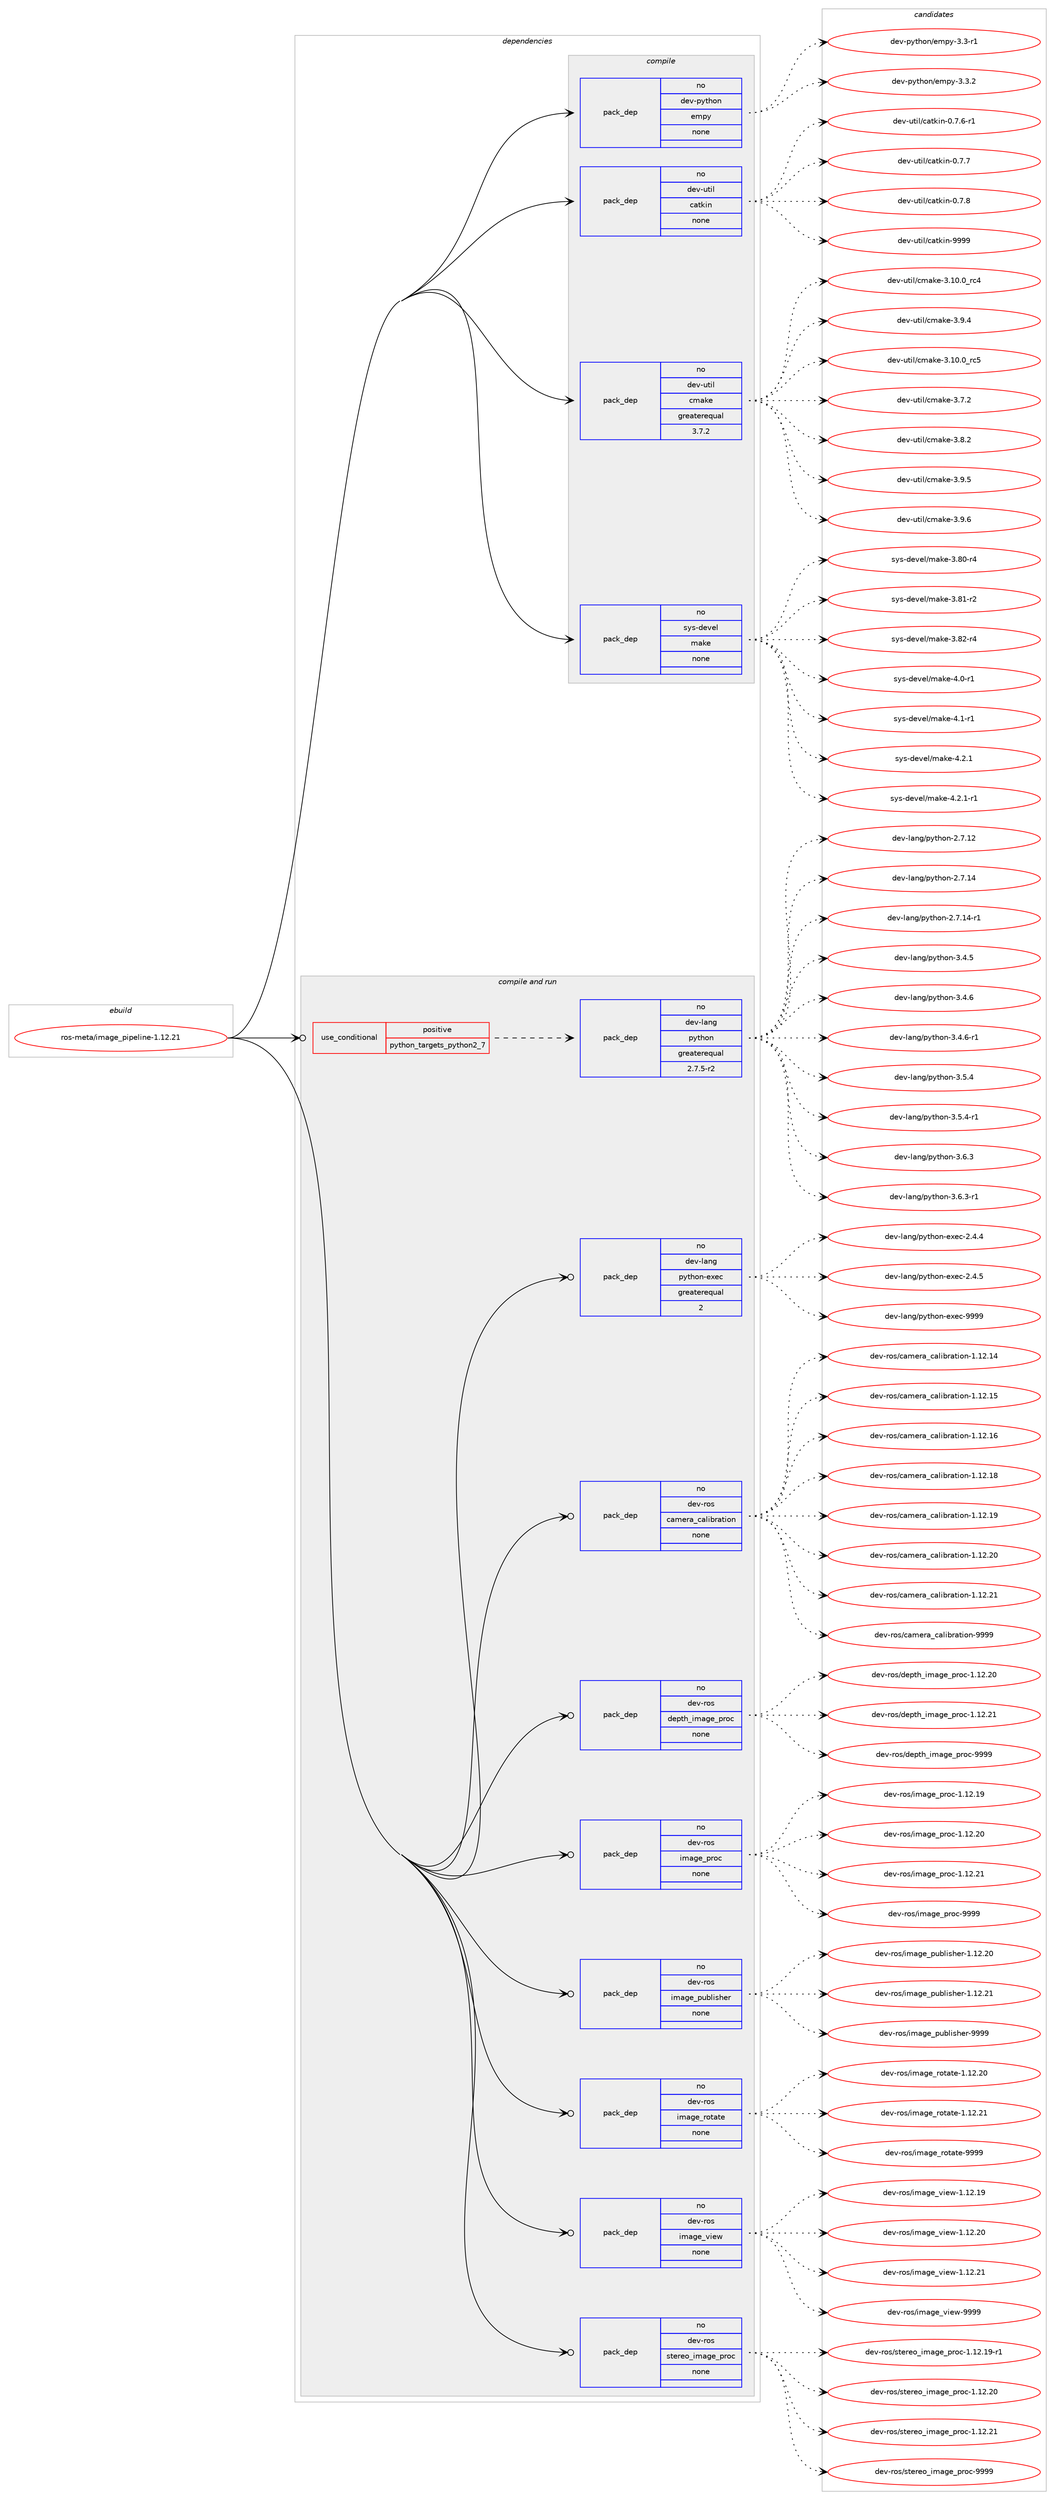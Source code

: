 digraph prolog {

# *************
# Graph options
# *************

newrank=true;
concentrate=true;
compound=true;
graph [rankdir=LR,fontname=Helvetica,fontsize=10,ranksep=1.5];#, ranksep=2.5, nodesep=0.2];
edge  [arrowhead=vee];
node  [fontname=Helvetica,fontsize=10];

# **********
# The ebuild
# **********

subgraph cluster_leftcol {
color=gray;
rank=same;
label=<<i>ebuild</i>>;
id [label="ros-meta/image_pipeline-1.12.21", color=red, width=4, href="../ros-meta/image_pipeline-1.12.21.svg"];
}

# ****************
# The dependencies
# ****************

subgraph cluster_midcol {
color=gray;
label=<<i>dependencies</i>>;
subgraph cluster_compile {
fillcolor="#eeeeee";
style=filled;
label=<<i>compile</i>>;
subgraph pack1140 {
dependency1605 [label=<<TABLE BORDER="0" CELLBORDER="1" CELLSPACING="0" CELLPADDING="4" WIDTH="220"><TR><TD ROWSPAN="6" CELLPADDING="30">pack_dep</TD></TR><TR><TD WIDTH="110">no</TD></TR><TR><TD>dev-python</TD></TR><TR><TD>empy</TD></TR><TR><TD>none</TD></TR><TR><TD></TD></TR></TABLE>>, shape=none, color=blue];
}
id:e -> dependency1605:w [weight=20,style="solid",arrowhead="vee"];
subgraph pack1141 {
dependency1606 [label=<<TABLE BORDER="0" CELLBORDER="1" CELLSPACING="0" CELLPADDING="4" WIDTH="220"><TR><TD ROWSPAN="6" CELLPADDING="30">pack_dep</TD></TR><TR><TD WIDTH="110">no</TD></TR><TR><TD>dev-util</TD></TR><TR><TD>catkin</TD></TR><TR><TD>none</TD></TR><TR><TD></TD></TR></TABLE>>, shape=none, color=blue];
}
id:e -> dependency1606:w [weight=20,style="solid",arrowhead="vee"];
subgraph pack1142 {
dependency1607 [label=<<TABLE BORDER="0" CELLBORDER="1" CELLSPACING="0" CELLPADDING="4" WIDTH="220"><TR><TD ROWSPAN="6" CELLPADDING="30">pack_dep</TD></TR><TR><TD WIDTH="110">no</TD></TR><TR><TD>dev-util</TD></TR><TR><TD>cmake</TD></TR><TR><TD>greaterequal</TD></TR><TR><TD>3.7.2</TD></TR></TABLE>>, shape=none, color=blue];
}
id:e -> dependency1607:w [weight=20,style="solid",arrowhead="vee"];
subgraph pack1143 {
dependency1608 [label=<<TABLE BORDER="0" CELLBORDER="1" CELLSPACING="0" CELLPADDING="4" WIDTH="220"><TR><TD ROWSPAN="6" CELLPADDING="30">pack_dep</TD></TR><TR><TD WIDTH="110">no</TD></TR><TR><TD>sys-devel</TD></TR><TR><TD>make</TD></TR><TR><TD>none</TD></TR><TR><TD></TD></TR></TABLE>>, shape=none, color=blue];
}
id:e -> dependency1608:w [weight=20,style="solid",arrowhead="vee"];
}
subgraph cluster_compileandrun {
fillcolor="#eeeeee";
style=filled;
label=<<i>compile and run</i>>;
subgraph cond449 {
dependency1609 [label=<<TABLE BORDER="0" CELLBORDER="1" CELLSPACING="0" CELLPADDING="4"><TR><TD ROWSPAN="3" CELLPADDING="10">use_conditional</TD></TR><TR><TD>positive</TD></TR><TR><TD>python_targets_python2_7</TD></TR></TABLE>>, shape=none, color=red];
subgraph pack1144 {
dependency1610 [label=<<TABLE BORDER="0" CELLBORDER="1" CELLSPACING="0" CELLPADDING="4" WIDTH="220"><TR><TD ROWSPAN="6" CELLPADDING="30">pack_dep</TD></TR><TR><TD WIDTH="110">no</TD></TR><TR><TD>dev-lang</TD></TR><TR><TD>python</TD></TR><TR><TD>greaterequal</TD></TR><TR><TD>2.7.5-r2</TD></TR></TABLE>>, shape=none, color=blue];
}
dependency1609:e -> dependency1610:w [weight=20,style="dashed",arrowhead="vee"];
}
id:e -> dependency1609:w [weight=20,style="solid",arrowhead="odotvee"];
subgraph pack1145 {
dependency1611 [label=<<TABLE BORDER="0" CELLBORDER="1" CELLSPACING="0" CELLPADDING="4" WIDTH="220"><TR><TD ROWSPAN="6" CELLPADDING="30">pack_dep</TD></TR><TR><TD WIDTH="110">no</TD></TR><TR><TD>dev-lang</TD></TR><TR><TD>python-exec</TD></TR><TR><TD>greaterequal</TD></TR><TR><TD>2</TD></TR></TABLE>>, shape=none, color=blue];
}
id:e -> dependency1611:w [weight=20,style="solid",arrowhead="odotvee"];
subgraph pack1146 {
dependency1612 [label=<<TABLE BORDER="0" CELLBORDER="1" CELLSPACING="0" CELLPADDING="4" WIDTH="220"><TR><TD ROWSPAN="6" CELLPADDING="30">pack_dep</TD></TR><TR><TD WIDTH="110">no</TD></TR><TR><TD>dev-ros</TD></TR><TR><TD>camera_calibration</TD></TR><TR><TD>none</TD></TR><TR><TD></TD></TR></TABLE>>, shape=none, color=blue];
}
id:e -> dependency1612:w [weight=20,style="solid",arrowhead="odotvee"];
subgraph pack1147 {
dependency1613 [label=<<TABLE BORDER="0" CELLBORDER="1" CELLSPACING="0" CELLPADDING="4" WIDTH="220"><TR><TD ROWSPAN="6" CELLPADDING="30">pack_dep</TD></TR><TR><TD WIDTH="110">no</TD></TR><TR><TD>dev-ros</TD></TR><TR><TD>depth_image_proc</TD></TR><TR><TD>none</TD></TR><TR><TD></TD></TR></TABLE>>, shape=none, color=blue];
}
id:e -> dependency1613:w [weight=20,style="solid",arrowhead="odotvee"];
subgraph pack1148 {
dependency1614 [label=<<TABLE BORDER="0" CELLBORDER="1" CELLSPACING="0" CELLPADDING="4" WIDTH="220"><TR><TD ROWSPAN="6" CELLPADDING="30">pack_dep</TD></TR><TR><TD WIDTH="110">no</TD></TR><TR><TD>dev-ros</TD></TR><TR><TD>image_proc</TD></TR><TR><TD>none</TD></TR><TR><TD></TD></TR></TABLE>>, shape=none, color=blue];
}
id:e -> dependency1614:w [weight=20,style="solid",arrowhead="odotvee"];
subgraph pack1149 {
dependency1615 [label=<<TABLE BORDER="0" CELLBORDER="1" CELLSPACING="0" CELLPADDING="4" WIDTH="220"><TR><TD ROWSPAN="6" CELLPADDING="30">pack_dep</TD></TR><TR><TD WIDTH="110">no</TD></TR><TR><TD>dev-ros</TD></TR><TR><TD>image_publisher</TD></TR><TR><TD>none</TD></TR><TR><TD></TD></TR></TABLE>>, shape=none, color=blue];
}
id:e -> dependency1615:w [weight=20,style="solid",arrowhead="odotvee"];
subgraph pack1150 {
dependency1616 [label=<<TABLE BORDER="0" CELLBORDER="1" CELLSPACING="0" CELLPADDING="4" WIDTH="220"><TR><TD ROWSPAN="6" CELLPADDING="30">pack_dep</TD></TR><TR><TD WIDTH="110">no</TD></TR><TR><TD>dev-ros</TD></TR><TR><TD>image_rotate</TD></TR><TR><TD>none</TD></TR><TR><TD></TD></TR></TABLE>>, shape=none, color=blue];
}
id:e -> dependency1616:w [weight=20,style="solid",arrowhead="odotvee"];
subgraph pack1151 {
dependency1617 [label=<<TABLE BORDER="0" CELLBORDER="1" CELLSPACING="0" CELLPADDING="4" WIDTH="220"><TR><TD ROWSPAN="6" CELLPADDING="30">pack_dep</TD></TR><TR><TD WIDTH="110">no</TD></TR><TR><TD>dev-ros</TD></TR><TR><TD>image_view</TD></TR><TR><TD>none</TD></TR><TR><TD></TD></TR></TABLE>>, shape=none, color=blue];
}
id:e -> dependency1617:w [weight=20,style="solid",arrowhead="odotvee"];
subgraph pack1152 {
dependency1618 [label=<<TABLE BORDER="0" CELLBORDER="1" CELLSPACING="0" CELLPADDING="4" WIDTH="220"><TR><TD ROWSPAN="6" CELLPADDING="30">pack_dep</TD></TR><TR><TD WIDTH="110">no</TD></TR><TR><TD>dev-ros</TD></TR><TR><TD>stereo_image_proc</TD></TR><TR><TD>none</TD></TR><TR><TD></TD></TR></TABLE>>, shape=none, color=blue];
}
id:e -> dependency1618:w [weight=20,style="solid",arrowhead="odotvee"];
}
subgraph cluster_run {
fillcolor="#eeeeee";
style=filled;
label=<<i>run</i>>;
}
}

# **************
# The candidates
# **************

subgraph cluster_choices {
rank=same;
color=gray;
label=<<i>candidates</i>>;

subgraph choice1140 {
color=black;
nodesep=1;
choice1001011184511212111610411111047101109112121455146514511449 [label="dev-python/empy-3.3-r1", color=red, width=4,href="../dev-python/empy-3.3-r1.svg"];
choice1001011184511212111610411111047101109112121455146514650 [label="dev-python/empy-3.3.2", color=red, width=4,href="../dev-python/empy-3.3.2.svg"];
dependency1605:e -> choice1001011184511212111610411111047101109112121455146514511449:w [style=dotted,weight="100"];
dependency1605:e -> choice1001011184511212111610411111047101109112121455146514650:w [style=dotted,weight="100"];
}
subgraph choice1141 {
color=black;
nodesep=1;
choice100101118451171161051084799971161071051104548465546544511449 [label="dev-util/catkin-0.7.6-r1", color=red, width=4,href="../dev-util/catkin-0.7.6-r1.svg"];
choice10010111845117116105108479997116107105110454846554655 [label="dev-util/catkin-0.7.7", color=red, width=4,href="../dev-util/catkin-0.7.7.svg"];
choice10010111845117116105108479997116107105110454846554656 [label="dev-util/catkin-0.7.8", color=red, width=4,href="../dev-util/catkin-0.7.8.svg"];
choice100101118451171161051084799971161071051104557575757 [label="dev-util/catkin-9999", color=red, width=4,href="../dev-util/catkin-9999.svg"];
dependency1606:e -> choice100101118451171161051084799971161071051104548465546544511449:w [style=dotted,weight="100"];
dependency1606:e -> choice10010111845117116105108479997116107105110454846554655:w [style=dotted,weight="100"];
dependency1606:e -> choice10010111845117116105108479997116107105110454846554656:w [style=dotted,weight="100"];
dependency1606:e -> choice100101118451171161051084799971161071051104557575757:w [style=dotted,weight="100"];
}
subgraph choice1142 {
color=black;
nodesep=1;
choice1001011184511711610510847991099710710145514649484648951149952 [label="dev-util/cmake-3.10.0_rc4", color=red, width=4,href="../dev-util/cmake-3.10.0_rc4.svg"];
choice10010111845117116105108479910997107101455146574652 [label="dev-util/cmake-3.9.4", color=red, width=4,href="../dev-util/cmake-3.9.4.svg"];
choice1001011184511711610510847991099710710145514649484648951149953 [label="dev-util/cmake-3.10.0_rc5", color=red, width=4,href="../dev-util/cmake-3.10.0_rc5.svg"];
choice10010111845117116105108479910997107101455146554650 [label="dev-util/cmake-3.7.2", color=red, width=4,href="../dev-util/cmake-3.7.2.svg"];
choice10010111845117116105108479910997107101455146564650 [label="dev-util/cmake-3.8.2", color=red, width=4,href="../dev-util/cmake-3.8.2.svg"];
choice10010111845117116105108479910997107101455146574653 [label="dev-util/cmake-3.9.5", color=red, width=4,href="../dev-util/cmake-3.9.5.svg"];
choice10010111845117116105108479910997107101455146574654 [label="dev-util/cmake-3.9.6", color=red, width=4,href="../dev-util/cmake-3.9.6.svg"];
dependency1607:e -> choice1001011184511711610510847991099710710145514649484648951149952:w [style=dotted,weight="100"];
dependency1607:e -> choice10010111845117116105108479910997107101455146574652:w [style=dotted,weight="100"];
dependency1607:e -> choice1001011184511711610510847991099710710145514649484648951149953:w [style=dotted,weight="100"];
dependency1607:e -> choice10010111845117116105108479910997107101455146554650:w [style=dotted,weight="100"];
dependency1607:e -> choice10010111845117116105108479910997107101455146564650:w [style=dotted,weight="100"];
dependency1607:e -> choice10010111845117116105108479910997107101455146574653:w [style=dotted,weight="100"];
dependency1607:e -> choice10010111845117116105108479910997107101455146574654:w [style=dotted,weight="100"];
}
subgraph choice1143 {
color=black;
nodesep=1;
choice11512111545100101118101108471099710710145514656484511452 [label="sys-devel/make-3.80-r4", color=red, width=4,href="../sys-devel/make-3.80-r4.svg"];
choice11512111545100101118101108471099710710145514656494511450 [label="sys-devel/make-3.81-r2", color=red, width=4,href="../sys-devel/make-3.81-r2.svg"];
choice11512111545100101118101108471099710710145514656504511452 [label="sys-devel/make-3.82-r4", color=red, width=4,href="../sys-devel/make-3.82-r4.svg"];
choice115121115451001011181011084710997107101455246484511449 [label="sys-devel/make-4.0-r1", color=red, width=4,href="../sys-devel/make-4.0-r1.svg"];
choice115121115451001011181011084710997107101455246494511449 [label="sys-devel/make-4.1-r1", color=red, width=4,href="../sys-devel/make-4.1-r1.svg"];
choice115121115451001011181011084710997107101455246504649 [label="sys-devel/make-4.2.1", color=red, width=4,href="../sys-devel/make-4.2.1.svg"];
choice1151211154510010111810110847109971071014552465046494511449 [label="sys-devel/make-4.2.1-r1", color=red, width=4,href="../sys-devel/make-4.2.1-r1.svg"];
dependency1608:e -> choice11512111545100101118101108471099710710145514656484511452:w [style=dotted,weight="100"];
dependency1608:e -> choice11512111545100101118101108471099710710145514656494511450:w [style=dotted,weight="100"];
dependency1608:e -> choice11512111545100101118101108471099710710145514656504511452:w [style=dotted,weight="100"];
dependency1608:e -> choice115121115451001011181011084710997107101455246484511449:w [style=dotted,weight="100"];
dependency1608:e -> choice115121115451001011181011084710997107101455246494511449:w [style=dotted,weight="100"];
dependency1608:e -> choice115121115451001011181011084710997107101455246504649:w [style=dotted,weight="100"];
dependency1608:e -> choice1151211154510010111810110847109971071014552465046494511449:w [style=dotted,weight="100"];
}
subgraph choice1144 {
color=black;
nodesep=1;
choice10010111845108971101034711212111610411111045504655464950 [label="dev-lang/python-2.7.12", color=red, width=4,href="../dev-lang/python-2.7.12.svg"];
choice10010111845108971101034711212111610411111045504655464952 [label="dev-lang/python-2.7.14", color=red, width=4,href="../dev-lang/python-2.7.14.svg"];
choice100101118451089711010347112121116104111110455046554649524511449 [label="dev-lang/python-2.7.14-r1", color=red, width=4,href="../dev-lang/python-2.7.14-r1.svg"];
choice100101118451089711010347112121116104111110455146524653 [label="dev-lang/python-3.4.5", color=red, width=4,href="../dev-lang/python-3.4.5.svg"];
choice100101118451089711010347112121116104111110455146524654 [label="dev-lang/python-3.4.6", color=red, width=4,href="../dev-lang/python-3.4.6.svg"];
choice1001011184510897110103471121211161041111104551465246544511449 [label="dev-lang/python-3.4.6-r1", color=red, width=4,href="../dev-lang/python-3.4.6-r1.svg"];
choice100101118451089711010347112121116104111110455146534652 [label="dev-lang/python-3.5.4", color=red, width=4,href="../dev-lang/python-3.5.4.svg"];
choice1001011184510897110103471121211161041111104551465346524511449 [label="dev-lang/python-3.5.4-r1", color=red, width=4,href="../dev-lang/python-3.5.4-r1.svg"];
choice100101118451089711010347112121116104111110455146544651 [label="dev-lang/python-3.6.3", color=red, width=4,href="../dev-lang/python-3.6.3.svg"];
choice1001011184510897110103471121211161041111104551465446514511449 [label="dev-lang/python-3.6.3-r1", color=red, width=4,href="../dev-lang/python-3.6.3-r1.svg"];
dependency1610:e -> choice10010111845108971101034711212111610411111045504655464950:w [style=dotted,weight="100"];
dependency1610:e -> choice10010111845108971101034711212111610411111045504655464952:w [style=dotted,weight="100"];
dependency1610:e -> choice100101118451089711010347112121116104111110455046554649524511449:w [style=dotted,weight="100"];
dependency1610:e -> choice100101118451089711010347112121116104111110455146524653:w [style=dotted,weight="100"];
dependency1610:e -> choice100101118451089711010347112121116104111110455146524654:w [style=dotted,weight="100"];
dependency1610:e -> choice1001011184510897110103471121211161041111104551465246544511449:w [style=dotted,weight="100"];
dependency1610:e -> choice100101118451089711010347112121116104111110455146534652:w [style=dotted,weight="100"];
dependency1610:e -> choice1001011184510897110103471121211161041111104551465346524511449:w [style=dotted,weight="100"];
dependency1610:e -> choice100101118451089711010347112121116104111110455146544651:w [style=dotted,weight="100"];
dependency1610:e -> choice1001011184510897110103471121211161041111104551465446514511449:w [style=dotted,weight="100"];
}
subgraph choice1145 {
color=black;
nodesep=1;
choice1001011184510897110103471121211161041111104510112010199455046524652 [label="dev-lang/python-exec-2.4.4", color=red, width=4,href="../dev-lang/python-exec-2.4.4.svg"];
choice1001011184510897110103471121211161041111104510112010199455046524653 [label="dev-lang/python-exec-2.4.5", color=red, width=4,href="../dev-lang/python-exec-2.4.5.svg"];
choice10010111845108971101034711212111610411111045101120101994557575757 [label="dev-lang/python-exec-9999", color=red, width=4,href="../dev-lang/python-exec-9999.svg"];
dependency1611:e -> choice1001011184510897110103471121211161041111104510112010199455046524652:w [style=dotted,weight="100"];
dependency1611:e -> choice1001011184510897110103471121211161041111104510112010199455046524653:w [style=dotted,weight="100"];
dependency1611:e -> choice10010111845108971101034711212111610411111045101120101994557575757:w [style=dotted,weight="100"];
}
subgraph choice1146 {
color=black;
nodesep=1;
choice100101118451141111154799971091011149795999710810598114971161051111104549464950464952 [label="dev-ros/camera_calibration-1.12.14", color=red, width=4,href="../dev-ros/camera_calibration-1.12.14.svg"];
choice100101118451141111154799971091011149795999710810598114971161051111104549464950464953 [label="dev-ros/camera_calibration-1.12.15", color=red, width=4,href="../dev-ros/camera_calibration-1.12.15.svg"];
choice100101118451141111154799971091011149795999710810598114971161051111104549464950464954 [label="dev-ros/camera_calibration-1.12.16", color=red, width=4,href="../dev-ros/camera_calibration-1.12.16.svg"];
choice100101118451141111154799971091011149795999710810598114971161051111104549464950464956 [label="dev-ros/camera_calibration-1.12.18", color=red, width=4,href="../dev-ros/camera_calibration-1.12.18.svg"];
choice100101118451141111154799971091011149795999710810598114971161051111104549464950464957 [label="dev-ros/camera_calibration-1.12.19", color=red, width=4,href="../dev-ros/camera_calibration-1.12.19.svg"];
choice100101118451141111154799971091011149795999710810598114971161051111104549464950465048 [label="dev-ros/camera_calibration-1.12.20", color=red, width=4,href="../dev-ros/camera_calibration-1.12.20.svg"];
choice100101118451141111154799971091011149795999710810598114971161051111104549464950465049 [label="dev-ros/camera_calibration-1.12.21", color=red, width=4,href="../dev-ros/camera_calibration-1.12.21.svg"];
choice100101118451141111154799971091011149795999710810598114971161051111104557575757 [label="dev-ros/camera_calibration-9999", color=red, width=4,href="../dev-ros/camera_calibration-9999.svg"];
dependency1612:e -> choice100101118451141111154799971091011149795999710810598114971161051111104549464950464952:w [style=dotted,weight="100"];
dependency1612:e -> choice100101118451141111154799971091011149795999710810598114971161051111104549464950464953:w [style=dotted,weight="100"];
dependency1612:e -> choice100101118451141111154799971091011149795999710810598114971161051111104549464950464954:w [style=dotted,weight="100"];
dependency1612:e -> choice100101118451141111154799971091011149795999710810598114971161051111104549464950464956:w [style=dotted,weight="100"];
dependency1612:e -> choice100101118451141111154799971091011149795999710810598114971161051111104549464950464957:w [style=dotted,weight="100"];
dependency1612:e -> choice100101118451141111154799971091011149795999710810598114971161051111104549464950465048:w [style=dotted,weight="100"];
dependency1612:e -> choice100101118451141111154799971091011149795999710810598114971161051111104549464950465049:w [style=dotted,weight="100"];
dependency1612:e -> choice100101118451141111154799971091011149795999710810598114971161051111104557575757:w [style=dotted,weight="100"];
}
subgraph choice1147 {
color=black;
nodesep=1;
choice1001011184511411111547100101112116104951051099710310195112114111994549464950465048 [label="dev-ros/depth_image_proc-1.12.20", color=red, width=4,href="../dev-ros/depth_image_proc-1.12.20.svg"];
choice1001011184511411111547100101112116104951051099710310195112114111994549464950465049 [label="dev-ros/depth_image_proc-1.12.21", color=red, width=4,href="../dev-ros/depth_image_proc-1.12.21.svg"];
choice1001011184511411111547100101112116104951051099710310195112114111994557575757 [label="dev-ros/depth_image_proc-9999", color=red, width=4,href="../dev-ros/depth_image_proc-9999.svg"];
dependency1613:e -> choice1001011184511411111547100101112116104951051099710310195112114111994549464950465048:w [style=dotted,weight="100"];
dependency1613:e -> choice1001011184511411111547100101112116104951051099710310195112114111994549464950465049:w [style=dotted,weight="100"];
dependency1613:e -> choice1001011184511411111547100101112116104951051099710310195112114111994557575757:w [style=dotted,weight="100"];
}
subgraph choice1148 {
color=black;
nodesep=1;
choice10010111845114111115471051099710310195112114111994549464950464957 [label="dev-ros/image_proc-1.12.19", color=red, width=4,href="../dev-ros/image_proc-1.12.19.svg"];
choice10010111845114111115471051099710310195112114111994549464950465048 [label="dev-ros/image_proc-1.12.20", color=red, width=4,href="../dev-ros/image_proc-1.12.20.svg"];
choice10010111845114111115471051099710310195112114111994549464950465049 [label="dev-ros/image_proc-1.12.21", color=red, width=4,href="../dev-ros/image_proc-1.12.21.svg"];
choice10010111845114111115471051099710310195112114111994557575757 [label="dev-ros/image_proc-9999", color=red, width=4,href="../dev-ros/image_proc-9999.svg"];
dependency1614:e -> choice10010111845114111115471051099710310195112114111994549464950464957:w [style=dotted,weight="100"];
dependency1614:e -> choice10010111845114111115471051099710310195112114111994549464950465048:w [style=dotted,weight="100"];
dependency1614:e -> choice10010111845114111115471051099710310195112114111994549464950465049:w [style=dotted,weight="100"];
dependency1614:e -> choice10010111845114111115471051099710310195112114111994557575757:w [style=dotted,weight="100"];
}
subgraph choice1149 {
color=black;
nodesep=1;
choice10010111845114111115471051099710310195112117981081051151041011144549464950465048 [label="dev-ros/image_publisher-1.12.20", color=red, width=4,href="../dev-ros/image_publisher-1.12.20.svg"];
choice10010111845114111115471051099710310195112117981081051151041011144549464950465049 [label="dev-ros/image_publisher-1.12.21", color=red, width=4,href="../dev-ros/image_publisher-1.12.21.svg"];
choice10010111845114111115471051099710310195112117981081051151041011144557575757 [label="dev-ros/image_publisher-9999", color=red, width=4,href="../dev-ros/image_publisher-9999.svg"];
dependency1615:e -> choice10010111845114111115471051099710310195112117981081051151041011144549464950465048:w [style=dotted,weight="100"];
dependency1615:e -> choice10010111845114111115471051099710310195112117981081051151041011144549464950465049:w [style=dotted,weight="100"];
dependency1615:e -> choice10010111845114111115471051099710310195112117981081051151041011144557575757:w [style=dotted,weight="100"];
}
subgraph choice1150 {
color=black;
nodesep=1;
choice10010111845114111115471051099710310195114111116971161014549464950465048 [label="dev-ros/image_rotate-1.12.20", color=red, width=4,href="../dev-ros/image_rotate-1.12.20.svg"];
choice10010111845114111115471051099710310195114111116971161014549464950465049 [label="dev-ros/image_rotate-1.12.21", color=red, width=4,href="../dev-ros/image_rotate-1.12.21.svg"];
choice10010111845114111115471051099710310195114111116971161014557575757 [label="dev-ros/image_rotate-9999", color=red, width=4,href="../dev-ros/image_rotate-9999.svg"];
dependency1616:e -> choice10010111845114111115471051099710310195114111116971161014549464950465048:w [style=dotted,weight="100"];
dependency1616:e -> choice10010111845114111115471051099710310195114111116971161014549464950465049:w [style=dotted,weight="100"];
dependency1616:e -> choice10010111845114111115471051099710310195114111116971161014557575757:w [style=dotted,weight="100"];
}
subgraph choice1151 {
color=black;
nodesep=1;
choice100101118451141111154710510997103101951181051011194549464950464957 [label="dev-ros/image_view-1.12.19", color=red, width=4,href="../dev-ros/image_view-1.12.19.svg"];
choice100101118451141111154710510997103101951181051011194549464950465048 [label="dev-ros/image_view-1.12.20", color=red, width=4,href="../dev-ros/image_view-1.12.20.svg"];
choice100101118451141111154710510997103101951181051011194549464950465049 [label="dev-ros/image_view-1.12.21", color=red, width=4,href="../dev-ros/image_view-1.12.21.svg"];
choice100101118451141111154710510997103101951181051011194557575757 [label="dev-ros/image_view-9999", color=red, width=4,href="../dev-ros/image_view-9999.svg"];
dependency1617:e -> choice100101118451141111154710510997103101951181051011194549464950464957:w [style=dotted,weight="100"];
dependency1617:e -> choice100101118451141111154710510997103101951181051011194549464950465048:w [style=dotted,weight="100"];
dependency1617:e -> choice100101118451141111154710510997103101951181051011194549464950465049:w [style=dotted,weight="100"];
dependency1617:e -> choice100101118451141111154710510997103101951181051011194557575757:w [style=dotted,weight="100"];
}
subgraph choice1152 {
color=black;
nodesep=1;
choice10010111845114111115471151161011141011119510510997103101951121141119945494649504649574511449 [label="dev-ros/stereo_image_proc-1.12.19-r1", color=red, width=4,href="../dev-ros/stereo_image_proc-1.12.19-r1.svg"];
choice1001011184511411111547115116101114101111951051099710310195112114111994549464950465048 [label="dev-ros/stereo_image_proc-1.12.20", color=red, width=4,href="../dev-ros/stereo_image_proc-1.12.20.svg"];
choice1001011184511411111547115116101114101111951051099710310195112114111994549464950465049 [label="dev-ros/stereo_image_proc-1.12.21", color=red, width=4,href="../dev-ros/stereo_image_proc-1.12.21.svg"];
choice1001011184511411111547115116101114101111951051099710310195112114111994557575757 [label="dev-ros/stereo_image_proc-9999", color=red, width=4,href="../dev-ros/stereo_image_proc-9999.svg"];
dependency1618:e -> choice10010111845114111115471151161011141011119510510997103101951121141119945494649504649574511449:w [style=dotted,weight="100"];
dependency1618:e -> choice1001011184511411111547115116101114101111951051099710310195112114111994549464950465048:w [style=dotted,weight="100"];
dependency1618:e -> choice1001011184511411111547115116101114101111951051099710310195112114111994549464950465049:w [style=dotted,weight="100"];
dependency1618:e -> choice1001011184511411111547115116101114101111951051099710310195112114111994557575757:w [style=dotted,weight="100"];
}
}

}
